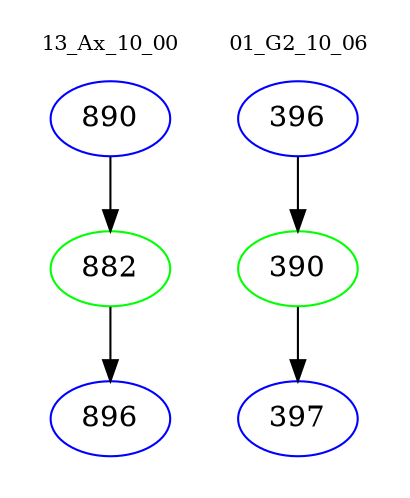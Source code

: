 digraph{
subgraph cluster_0 {
color = white
label = "13_Ax_10_00";
fontsize=10;
T0_890 [label="890", color="blue"]
T0_890 -> T0_882 [color="black"]
T0_882 [label="882", color="green"]
T0_882 -> T0_896 [color="black"]
T0_896 [label="896", color="blue"]
}
subgraph cluster_1 {
color = white
label = "01_G2_10_06";
fontsize=10;
T1_396 [label="396", color="blue"]
T1_396 -> T1_390 [color="black"]
T1_390 [label="390", color="green"]
T1_390 -> T1_397 [color="black"]
T1_397 [label="397", color="blue"]
}
}
